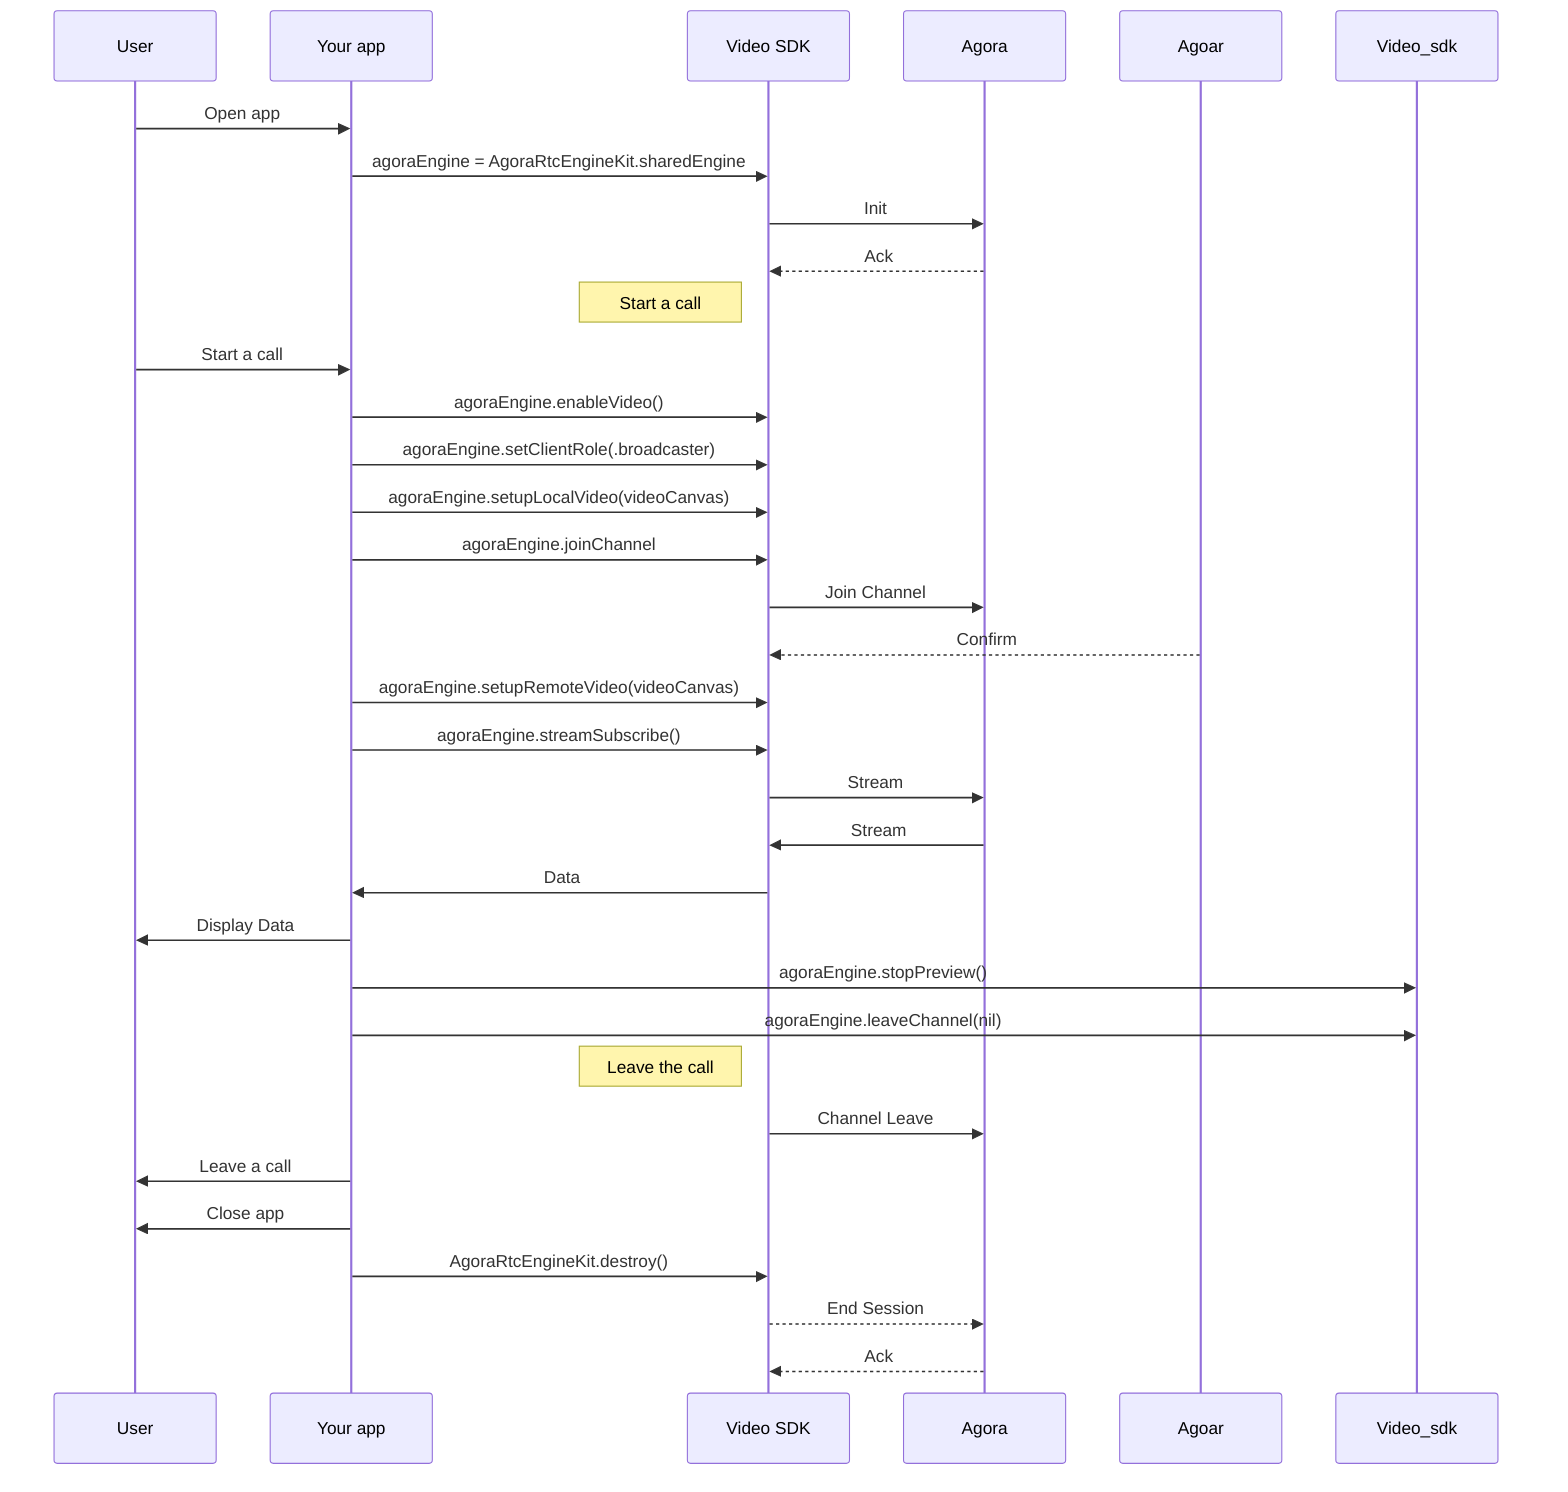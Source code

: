 sequenceDiagram
    participant User
    participant Your_app as Your app
    participant Video_SDK as Video SDK
    participant Agora

    User->>Your_app: Open app
    Your_app->>Video_SDK: agoraEngine = AgoraRtcEngineKit.sharedEngine
    Video_SDK->>Agora: Init
    Agora-->>Video_SDK: Ack
    
    %% Start a Call
    Note left of Video_SDK: Start a call
    User->>Your_app: Start a call
    Your_app->>Video_SDK: agoraEngine.enableVideo()
    Your_app->>Video_SDK: agoraEngine.setClientRole(.broadcaster)
    Your_app->>Video_SDK: agoraEngine.setupLocalVideo(videoCanvas)
    Your_app->>Video_SDK: agoraEngine.joinChannel
    Video_SDK->>Agora: Join Channel
    Agoar-->>Video_SDK: Confirm
    Your_app->>Video_SDK: agoraEngine.setupRemoteVideo(videoCanvas)
    Your_app->>Video_SDK: agoraEngine.streamSubscribe()

    %% In Call Data Exchange
    Video_SDK->>Agora: Stream
    Agora->>Video_SDK: Stream
    Video_SDK->>Your_app: Data
    Your_app->>User: Display Data

    %% Stop a Call
    Your_app->>Video_sdk: agoraEngine.stopPreview()
    Your_app->>Video_sdk: agoraEngine.leaveChannel(nil)
    Note left of Video_SDK: Leave the call
    Video_SDK->>Agora: Channel Leave
    Your_app->>User: Leave a call

    %% Close App
    Your_app->>User: Close app
    Your_app->>Video_SDK: AgoraRtcEngineKit.destroy()
    Video_SDK-->>Agora: End Session
    Agora-->>Video_SDK: Ack